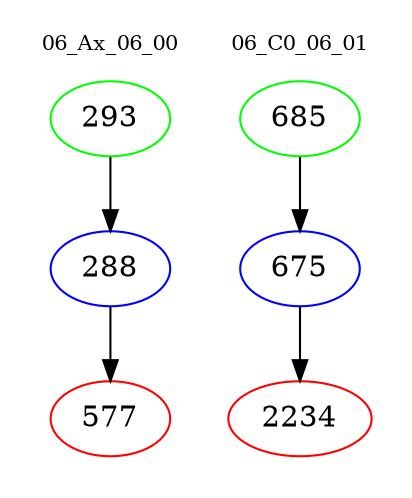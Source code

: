 digraph{
subgraph cluster_0 {
color = white
label = "06_Ax_06_00";
fontsize=10;
T0_293 [label="293", color="green"]
T0_293 -> T0_288 [color="black"]
T0_288 [label="288", color="blue"]
T0_288 -> T0_577 [color="black"]
T0_577 [label="577", color="red"]
}
subgraph cluster_1 {
color = white
label = "06_C0_06_01";
fontsize=10;
T1_685 [label="685", color="green"]
T1_685 -> T1_675 [color="black"]
T1_675 [label="675", color="blue"]
T1_675 -> T1_2234 [color="black"]
T1_2234 [label="2234", color="red"]
}
}
